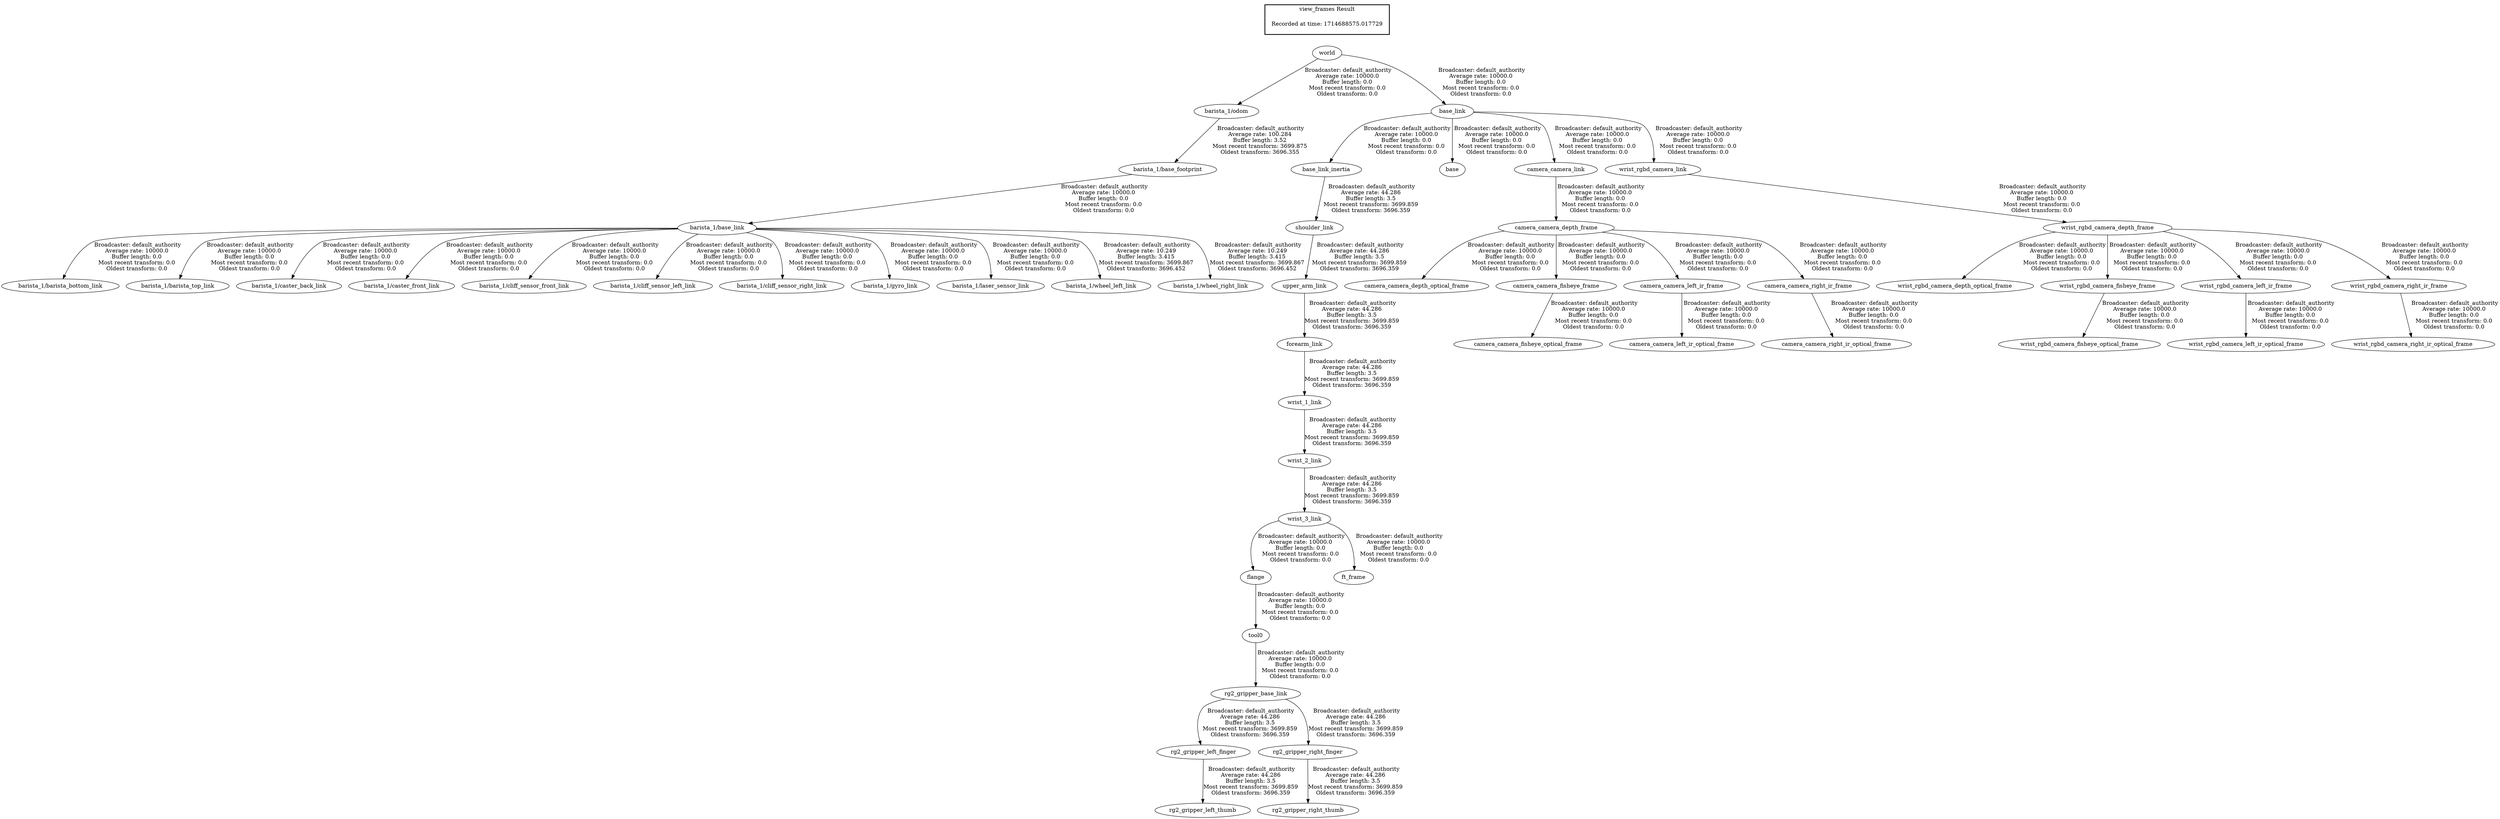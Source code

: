 digraph G {
"barista_1/odom" -> "barista_1/base_footprint"[label=" Broadcaster: default_authority\nAverage rate: 100.284\nBuffer length: 3.52\nMost recent transform: 3699.875\nOldest transform: 3696.355\n"];
"world" -> "barista_1/odom"[label=" Broadcaster: default_authority\nAverage rate: 10000.0\nBuffer length: 0.0\nMost recent transform: 0.0\nOldest transform: 0.0\n"];
"upper_arm_link" -> "forearm_link"[label=" Broadcaster: default_authority\nAverage rate: 44.286\nBuffer length: 3.5\nMost recent transform: 3699.859\nOldest transform: 3696.359\n"];
"shoulder_link" -> "upper_arm_link"[label=" Broadcaster: default_authority\nAverage rate: 44.286\nBuffer length: 3.5\nMost recent transform: 3699.859\nOldest transform: 3696.359\n"];
"rg2_gripper_base_link" -> "rg2_gripper_left_finger"[label=" Broadcaster: default_authority\nAverage rate: 44.286\nBuffer length: 3.5\nMost recent transform: 3699.859\nOldest transform: 3696.359\n"];
"tool0" -> "rg2_gripper_base_link"[label=" Broadcaster: default_authority\nAverage rate: 10000.0\nBuffer length: 0.0\nMost recent transform: 0.0\nOldest transform: 0.0\n"];
"rg2_gripper_base_link" -> "rg2_gripper_right_finger"[label=" Broadcaster: default_authority\nAverage rate: 44.286\nBuffer length: 3.5\nMost recent transform: 3699.859\nOldest transform: 3696.359\n"];
"rg2_gripper_left_finger" -> "rg2_gripper_left_thumb"[label=" Broadcaster: default_authority\nAverage rate: 44.286\nBuffer length: 3.5\nMost recent transform: 3699.859\nOldest transform: 3696.359\n"];
"rg2_gripper_right_finger" -> "rg2_gripper_right_thumb"[label=" Broadcaster: default_authority\nAverage rate: 44.286\nBuffer length: 3.5\nMost recent transform: 3699.859\nOldest transform: 3696.359\n"];
"base_link_inertia" -> "shoulder_link"[label=" Broadcaster: default_authority\nAverage rate: 44.286\nBuffer length: 3.5\nMost recent transform: 3699.859\nOldest transform: 3696.359\n"];
"base_link" -> "base_link_inertia"[label=" Broadcaster: default_authority\nAverage rate: 10000.0\nBuffer length: 0.0\nMost recent transform: 0.0\nOldest transform: 0.0\n"];
"forearm_link" -> "wrist_1_link"[label=" Broadcaster: default_authority\nAverage rate: 44.286\nBuffer length: 3.5\nMost recent transform: 3699.859\nOldest transform: 3696.359\n"];
"wrist_1_link" -> "wrist_2_link"[label=" Broadcaster: default_authority\nAverage rate: 44.286\nBuffer length: 3.5\nMost recent transform: 3699.859\nOldest transform: 3696.359\n"];
"wrist_2_link" -> "wrist_3_link"[label=" Broadcaster: default_authority\nAverage rate: 44.286\nBuffer length: 3.5\nMost recent transform: 3699.859\nOldest transform: 3696.359\n"];
"world" -> "base_link"[label=" Broadcaster: default_authority\nAverage rate: 10000.0\nBuffer length: 0.0\nMost recent transform: 0.0\nOldest transform: 0.0\n"];
"base_link" -> "base"[label=" Broadcaster: default_authority\nAverage rate: 10000.0\nBuffer length: 0.0\nMost recent transform: 0.0\nOldest transform: 0.0\n"];
"camera_camera_link" -> "camera_camera_depth_frame"[label=" Broadcaster: default_authority\nAverage rate: 10000.0\nBuffer length: 0.0\nMost recent transform: 0.0\nOldest transform: 0.0\n"];
"base_link" -> "camera_camera_link"[label=" Broadcaster: default_authority\nAverage rate: 10000.0\nBuffer length: 0.0\nMost recent transform: 0.0\nOldest transform: 0.0\n"];
"camera_camera_depth_frame" -> "camera_camera_depth_optical_frame"[label=" Broadcaster: default_authority\nAverage rate: 10000.0\nBuffer length: 0.0\nMost recent transform: 0.0\nOldest transform: 0.0\n"];
"camera_camera_depth_frame" -> "camera_camera_fisheye_frame"[label=" Broadcaster: default_authority\nAverage rate: 10000.0\nBuffer length: 0.0\nMost recent transform: 0.0\nOldest transform: 0.0\n"];
"camera_camera_fisheye_frame" -> "camera_camera_fisheye_optical_frame"[label=" Broadcaster: default_authority\nAverage rate: 10000.0\nBuffer length: 0.0\nMost recent transform: 0.0\nOldest transform: 0.0\n"];
"camera_camera_depth_frame" -> "camera_camera_left_ir_frame"[label=" Broadcaster: default_authority\nAverage rate: 10000.0\nBuffer length: 0.0\nMost recent transform: 0.0\nOldest transform: 0.0\n"];
"camera_camera_left_ir_frame" -> "camera_camera_left_ir_optical_frame"[label=" Broadcaster: default_authority\nAverage rate: 10000.0\nBuffer length: 0.0\nMost recent transform: 0.0\nOldest transform: 0.0\n"];
"camera_camera_depth_frame" -> "camera_camera_right_ir_frame"[label=" Broadcaster: default_authority\nAverage rate: 10000.0\nBuffer length: 0.0\nMost recent transform: 0.0\nOldest transform: 0.0\n"];
"camera_camera_right_ir_frame" -> "camera_camera_right_ir_optical_frame"[label=" Broadcaster: default_authority\nAverage rate: 10000.0\nBuffer length: 0.0\nMost recent transform: 0.0\nOldest transform: 0.0\n"];
"flange" -> "tool0"[label=" Broadcaster: default_authority\nAverage rate: 10000.0\nBuffer length: 0.0\nMost recent transform: 0.0\nOldest transform: 0.0\n"];
"wrist_3_link" -> "flange"[label=" Broadcaster: default_authority\nAverage rate: 10000.0\nBuffer length: 0.0\nMost recent transform: 0.0\nOldest transform: 0.0\n"];
"wrist_3_link" -> "ft_frame"[label=" Broadcaster: default_authority\nAverage rate: 10000.0\nBuffer length: 0.0\nMost recent transform: 0.0\nOldest transform: 0.0\n"];
"wrist_rgbd_camera_link" -> "wrist_rgbd_camera_depth_frame"[label=" Broadcaster: default_authority\nAverage rate: 10000.0\nBuffer length: 0.0\nMost recent transform: 0.0\nOldest transform: 0.0\n"];
"base_link" -> "wrist_rgbd_camera_link"[label=" Broadcaster: default_authority\nAverage rate: 10000.0\nBuffer length: 0.0\nMost recent transform: 0.0\nOldest transform: 0.0\n"];
"wrist_rgbd_camera_depth_frame" -> "wrist_rgbd_camera_depth_optical_frame"[label=" Broadcaster: default_authority\nAverage rate: 10000.0\nBuffer length: 0.0\nMost recent transform: 0.0\nOldest transform: 0.0\n"];
"wrist_rgbd_camera_depth_frame" -> "wrist_rgbd_camera_fisheye_frame"[label=" Broadcaster: default_authority\nAverage rate: 10000.0\nBuffer length: 0.0\nMost recent transform: 0.0\nOldest transform: 0.0\n"];
"wrist_rgbd_camera_fisheye_frame" -> "wrist_rgbd_camera_fisheye_optical_frame"[label=" Broadcaster: default_authority\nAverage rate: 10000.0\nBuffer length: 0.0\nMost recent transform: 0.0\nOldest transform: 0.0\n"];
"wrist_rgbd_camera_depth_frame" -> "wrist_rgbd_camera_left_ir_frame"[label=" Broadcaster: default_authority\nAverage rate: 10000.0\nBuffer length: 0.0\nMost recent transform: 0.0\nOldest transform: 0.0\n"];
"wrist_rgbd_camera_left_ir_frame" -> "wrist_rgbd_camera_left_ir_optical_frame"[label=" Broadcaster: default_authority\nAverage rate: 10000.0\nBuffer length: 0.0\nMost recent transform: 0.0\nOldest transform: 0.0\n"];
"wrist_rgbd_camera_depth_frame" -> "wrist_rgbd_camera_right_ir_frame"[label=" Broadcaster: default_authority\nAverage rate: 10000.0\nBuffer length: 0.0\nMost recent transform: 0.0\nOldest transform: 0.0\n"];
"wrist_rgbd_camera_right_ir_frame" -> "wrist_rgbd_camera_right_ir_optical_frame"[label=" Broadcaster: default_authority\nAverage rate: 10000.0\nBuffer length: 0.0\nMost recent transform: 0.0\nOldest transform: 0.0\n"];
"barista_1/base_link" -> "barista_1/barista_bottom_link"[label=" Broadcaster: default_authority\nAverage rate: 10000.0\nBuffer length: 0.0\nMost recent transform: 0.0\nOldest transform: 0.0\n"];
"barista_1/base_footprint" -> "barista_1/base_link"[label=" Broadcaster: default_authority\nAverage rate: 10000.0\nBuffer length: 0.0\nMost recent transform: 0.0\nOldest transform: 0.0\n"];
"barista_1/base_link" -> "barista_1/barista_top_link"[label=" Broadcaster: default_authority\nAverage rate: 10000.0\nBuffer length: 0.0\nMost recent transform: 0.0\nOldest transform: 0.0\n"];
"barista_1/base_link" -> "barista_1/caster_back_link"[label=" Broadcaster: default_authority\nAverage rate: 10000.0\nBuffer length: 0.0\nMost recent transform: 0.0\nOldest transform: 0.0\n"];
"barista_1/base_link" -> "barista_1/caster_front_link"[label=" Broadcaster: default_authority\nAverage rate: 10000.0\nBuffer length: 0.0\nMost recent transform: 0.0\nOldest transform: 0.0\n"];
"barista_1/base_link" -> "barista_1/cliff_sensor_front_link"[label=" Broadcaster: default_authority\nAverage rate: 10000.0\nBuffer length: 0.0\nMost recent transform: 0.0\nOldest transform: 0.0\n"];
"barista_1/base_link" -> "barista_1/cliff_sensor_left_link"[label=" Broadcaster: default_authority\nAverage rate: 10000.0\nBuffer length: 0.0\nMost recent transform: 0.0\nOldest transform: 0.0\n"];
"barista_1/base_link" -> "barista_1/cliff_sensor_right_link"[label=" Broadcaster: default_authority\nAverage rate: 10000.0\nBuffer length: 0.0\nMost recent transform: 0.0\nOldest transform: 0.0\n"];
"barista_1/base_link" -> "barista_1/gyro_link"[label=" Broadcaster: default_authority\nAverage rate: 10000.0\nBuffer length: 0.0\nMost recent transform: 0.0\nOldest transform: 0.0\n"];
"barista_1/base_link" -> "barista_1/laser_sensor_link"[label=" Broadcaster: default_authority\nAverage rate: 10000.0\nBuffer length: 0.0\nMost recent transform: 0.0\nOldest transform: 0.0\n"];
"barista_1/base_link" -> "barista_1/wheel_left_link"[label=" Broadcaster: default_authority\nAverage rate: 10.249\nBuffer length: 3.415\nMost recent transform: 3699.867\nOldest transform: 3696.452\n"];
"barista_1/base_link" -> "barista_1/wheel_right_link"[label=" Broadcaster: default_authority\nAverage rate: 10.249\nBuffer length: 3.415\nMost recent transform: 3699.867\nOldest transform: 3696.452\n"];
edge [style=invis];
 subgraph cluster_legend { style=bold; color=black; label ="view_frames Result";
"Recorded at time: 1714688575.017729"[ shape=plaintext ] ;
}->"world";
}